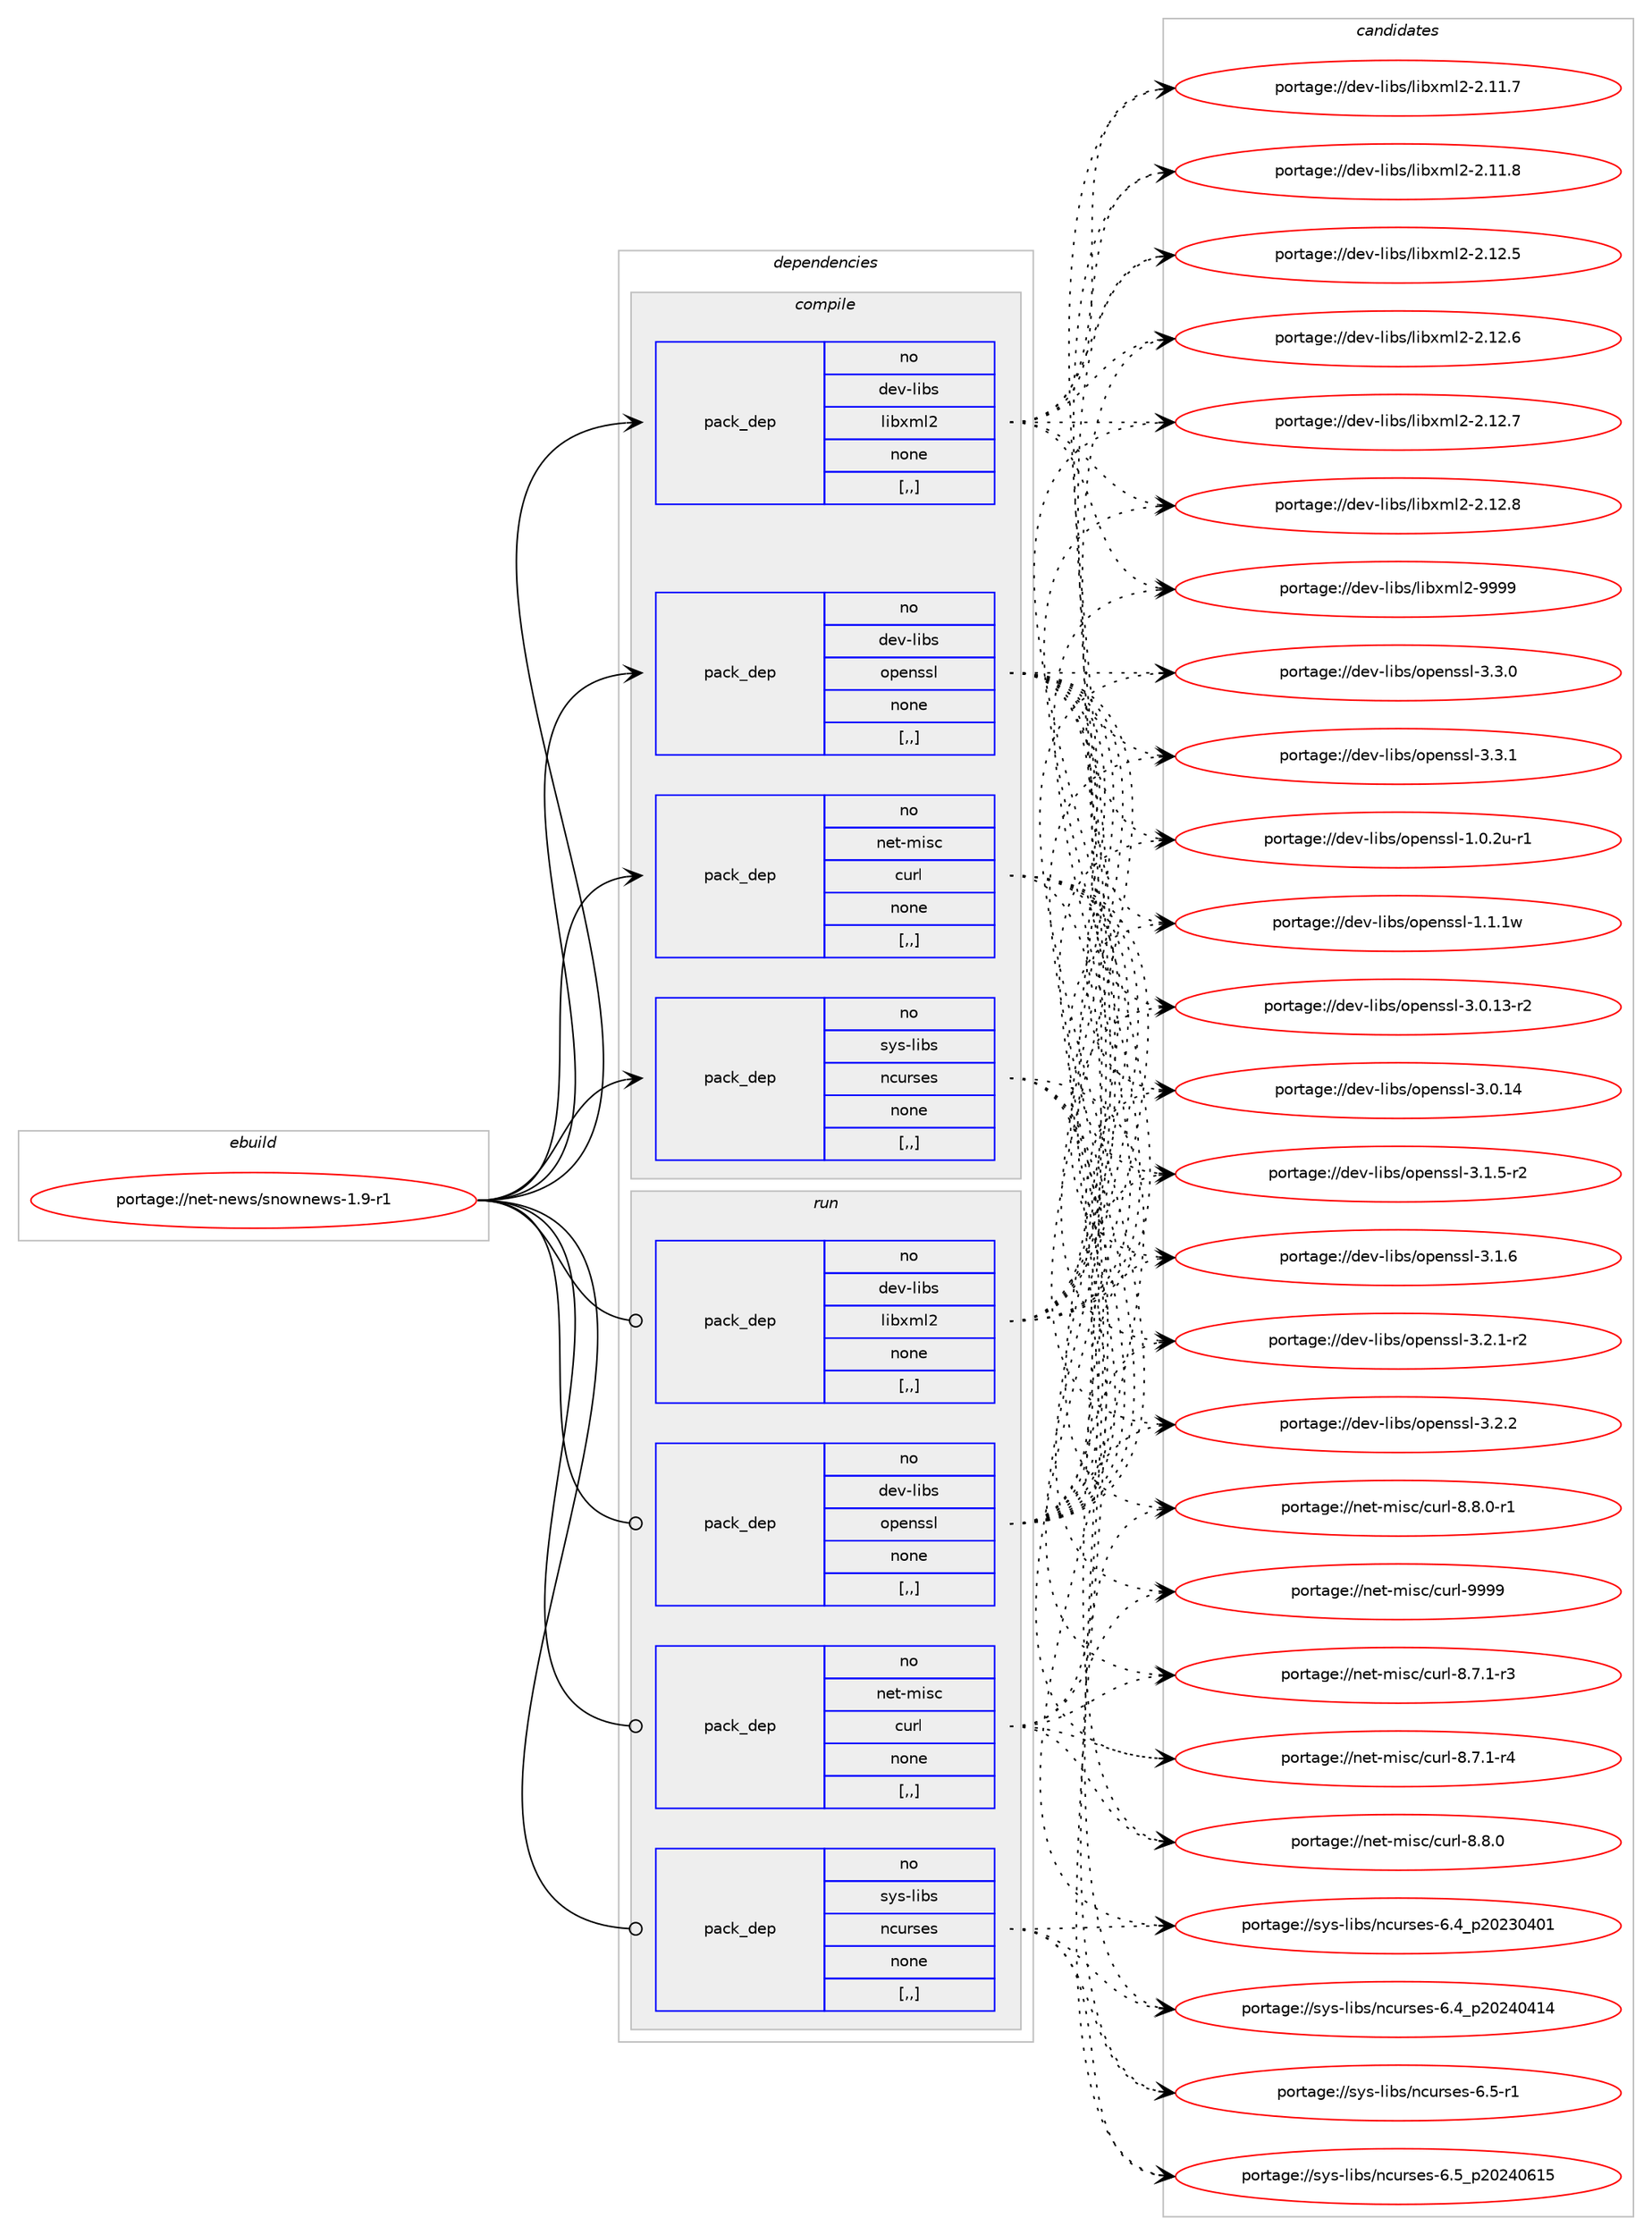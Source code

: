 digraph prolog {

# *************
# Graph options
# *************

newrank=true;
concentrate=true;
compound=true;
graph [rankdir=LR,fontname=Helvetica,fontsize=10,ranksep=1.5];#, ranksep=2.5, nodesep=0.2];
edge  [arrowhead=vee];
node  [fontname=Helvetica,fontsize=10];

# **********
# The ebuild
# **********

subgraph cluster_leftcol {
color=gray;
rank=same;
label=<<i>ebuild</i>>;
id [label="portage://net-news/snownews-1.9-r1", color=red, width=4, href="../net-news/snownews-1.9-r1.svg"];
}

# ****************
# The dependencies
# ****************

subgraph cluster_midcol {
color=gray;
label=<<i>dependencies</i>>;
subgraph cluster_compile {
fillcolor="#eeeeee";
style=filled;
label=<<i>compile</i>>;
subgraph pack270345 {
dependency370665 [label=<<TABLE BORDER="0" CELLBORDER="1" CELLSPACING="0" CELLPADDING="4" WIDTH="220"><TR><TD ROWSPAN="6" CELLPADDING="30">pack_dep</TD></TR><TR><TD WIDTH="110">no</TD></TR><TR><TD>dev-libs</TD></TR><TR><TD>libxml2</TD></TR><TR><TD>none</TD></TR><TR><TD>[,,]</TD></TR></TABLE>>, shape=none, color=blue];
}
id:e -> dependency370665:w [weight=20,style="solid",arrowhead="vee"];
subgraph pack270346 {
dependency370666 [label=<<TABLE BORDER="0" CELLBORDER="1" CELLSPACING="0" CELLPADDING="4" WIDTH="220"><TR><TD ROWSPAN="6" CELLPADDING="30">pack_dep</TD></TR><TR><TD WIDTH="110">no</TD></TR><TR><TD>dev-libs</TD></TR><TR><TD>openssl</TD></TR><TR><TD>none</TD></TR><TR><TD>[,,]</TD></TR></TABLE>>, shape=none, color=blue];
}
id:e -> dependency370666:w [weight=20,style="solid",arrowhead="vee"];
subgraph pack270347 {
dependency370667 [label=<<TABLE BORDER="0" CELLBORDER="1" CELLSPACING="0" CELLPADDING="4" WIDTH="220"><TR><TD ROWSPAN="6" CELLPADDING="30">pack_dep</TD></TR><TR><TD WIDTH="110">no</TD></TR><TR><TD>net-misc</TD></TR><TR><TD>curl</TD></TR><TR><TD>none</TD></TR><TR><TD>[,,]</TD></TR></TABLE>>, shape=none, color=blue];
}
id:e -> dependency370667:w [weight=20,style="solid",arrowhead="vee"];
subgraph pack270348 {
dependency370668 [label=<<TABLE BORDER="0" CELLBORDER="1" CELLSPACING="0" CELLPADDING="4" WIDTH="220"><TR><TD ROWSPAN="6" CELLPADDING="30">pack_dep</TD></TR><TR><TD WIDTH="110">no</TD></TR><TR><TD>sys-libs</TD></TR><TR><TD>ncurses</TD></TR><TR><TD>none</TD></TR><TR><TD>[,,]</TD></TR></TABLE>>, shape=none, color=blue];
}
id:e -> dependency370668:w [weight=20,style="solid",arrowhead="vee"];
}
subgraph cluster_compileandrun {
fillcolor="#eeeeee";
style=filled;
label=<<i>compile and run</i>>;
}
subgraph cluster_run {
fillcolor="#eeeeee";
style=filled;
label=<<i>run</i>>;
subgraph pack270349 {
dependency370669 [label=<<TABLE BORDER="0" CELLBORDER="1" CELLSPACING="0" CELLPADDING="4" WIDTH="220"><TR><TD ROWSPAN="6" CELLPADDING="30">pack_dep</TD></TR><TR><TD WIDTH="110">no</TD></TR><TR><TD>dev-libs</TD></TR><TR><TD>libxml2</TD></TR><TR><TD>none</TD></TR><TR><TD>[,,]</TD></TR></TABLE>>, shape=none, color=blue];
}
id:e -> dependency370669:w [weight=20,style="solid",arrowhead="odot"];
subgraph pack270350 {
dependency370670 [label=<<TABLE BORDER="0" CELLBORDER="1" CELLSPACING="0" CELLPADDING="4" WIDTH="220"><TR><TD ROWSPAN="6" CELLPADDING="30">pack_dep</TD></TR><TR><TD WIDTH="110">no</TD></TR><TR><TD>dev-libs</TD></TR><TR><TD>openssl</TD></TR><TR><TD>none</TD></TR><TR><TD>[,,]</TD></TR></TABLE>>, shape=none, color=blue];
}
id:e -> dependency370670:w [weight=20,style="solid",arrowhead="odot"];
subgraph pack270351 {
dependency370671 [label=<<TABLE BORDER="0" CELLBORDER="1" CELLSPACING="0" CELLPADDING="4" WIDTH="220"><TR><TD ROWSPAN="6" CELLPADDING="30">pack_dep</TD></TR><TR><TD WIDTH="110">no</TD></TR><TR><TD>net-misc</TD></TR><TR><TD>curl</TD></TR><TR><TD>none</TD></TR><TR><TD>[,,]</TD></TR></TABLE>>, shape=none, color=blue];
}
id:e -> dependency370671:w [weight=20,style="solid",arrowhead="odot"];
subgraph pack270352 {
dependency370672 [label=<<TABLE BORDER="0" CELLBORDER="1" CELLSPACING="0" CELLPADDING="4" WIDTH="220"><TR><TD ROWSPAN="6" CELLPADDING="30">pack_dep</TD></TR><TR><TD WIDTH="110">no</TD></TR><TR><TD>sys-libs</TD></TR><TR><TD>ncurses</TD></TR><TR><TD>none</TD></TR><TR><TD>[,,]</TD></TR></TABLE>>, shape=none, color=blue];
}
id:e -> dependency370672:w [weight=20,style="solid",arrowhead="odot"];
}
}

# **************
# The candidates
# **************

subgraph cluster_choices {
rank=same;
color=gray;
label=<<i>candidates</i>>;

subgraph choice270345 {
color=black;
nodesep=1;
choice100101118451081059811547108105981201091085045504649494655 [label="portage://dev-libs/libxml2-2.11.7", color=red, width=4,href="../dev-libs/libxml2-2.11.7.svg"];
choice100101118451081059811547108105981201091085045504649494656 [label="portage://dev-libs/libxml2-2.11.8", color=red, width=4,href="../dev-libs/libxml2-2.11.8.svg"];
choice100101118451081059811547108105981201091085045504649504653 [label="portage://dev-libs/libxml2-2.12.5", color=red, width=4,href="../dev-libs/libxml2-2.12.5.svg"];
choice100101118451081059811547108105981201091085045504649504654 [label="portage://dev-libs/libxml2-2.12.6", color=red, width=4,href="../dev-libs/libxml2-2.12.6.svg"];
choice100101118451081059811547108105981201091085045504649504655 [label="portage://dev-libs/libxml2-2.12.7", color=red, width=4,href="../dev-libs/libxml2-2.12.7.svg"];
choice100101118451081059811547108105981201091085045504649504656 [label="portage://dev-libs/libxml2-2.12.8", color=red, width=4,href="../dev-libs/libxml2-2.12.8.svg"];
choice10010111845108105981154710810598120109108504557575757 [label="portage://dev-libs/libxml2-9999", color=red, width=4,href="../dev-libs/libxml2-9999.svg"];
dependency370665:e -> choice100101118451081059811547108105981201091085045504649494655:w [style=dotted,weight="100"];
dependency370665:e -> choice100101118451081059811547108105981201091085045504649494656:w [style=dotted,weight="100"];
dependency370665:e -> choice100101118451081059811547108105981201091085045504649504653:w [style=dotted,weight="100"];
dependency370665:e -> choice100101118451081059811547108105981201091085045504649504654:w [style=dotted,weight="100"];
dependency370665:e -> choice100101118451081059811547108105981201091085045504649504655:w [style=dotted,weight="100"];
dependency370665:e -> choice100101118451081059811547108105981201091085045504649504656:w [style=dotted,weight="100"];
dependency370665:e -> choice10010111845108105981154710810598120109108504557575757:w [style=dotted,weight="100"];
}
subgraph choice270346 {
color=black;
nodesep=1;
choice1001011184510810598115471111121011101151151084549464846501174511449 [label="portage://dev-libs/openssl-1.0.2u-r1", color=red, width=4,href="../dev-libs/openssl-1.0.2u-r1.svg"];
choice100101118451081059811547111112101110115115108454946494649119 [label="portage://dev-libs/openssl-1.1.1w", color=red, width=4,href="../dev-libs/openssl-1.1.1w.svg"];
choice100101118451081059811547111112101110115115108455146484649514511450 [label="portage://dev-libs/openssl-3.0.13-r2", color=red, width=4,href="../dev-libs/openssl-3.0.13-r2.svg"];
choice10010111845108105981154711111210111011511510845514648464952 [label="portage://dev-libs/openssl-3.0.14", color=red, width=4,href="../dev-libs/openssl-3.0.14.svg"];
choice1001011184510810598115471111121011101151151084551464946534511450 [label="portage://dev-libs/openssl-3.1.5-r2", color=red, width=4,href="../dev-libs/openssl-3.1.5-r2.svg"];
choice100101118451081059811547111112101110115115108455146494654 [label="portage://dev-libs/openssl-3.1.6", color=red, width=4,href="../dev-libs/openssl-3.1.6.svg"];
choice1001011184510810598115471111121011101151151084551465046494511450 [label="portage://dev-libs/openssl-3.2.1-r2", color=red, width=4,href="../dev-libs/openssl-3.2.1-r2.svg"];
choice100101118451081059811547111112101110115115108455146504650 [label="portage://dev-libs/openssl-3.2.2", color=red, width=4,href="../dev-libs/openssl-3.2.2.svg"];
choice100101118451081059811547111112101110115115108455146514648 [label="portage://dev-libs/openssl-3.3.0", color=red, width=4,href="../dev-libs/openssl-3.3.0.svg"];
choice100101118451081059811547111112101110115115108455146514649 [label="portage://dev-libs/openssl-3.3.1", color=red, width=4,href="../dev-libs/openssl-3.3.1.svg"];
dependency370666:e -> choice1001011184510810598115471111121011101151151084549464846501174511449:w [style=dotted,weight="100"];
dependency370666:e -> choice100101118451081059811547111112101110115115108454946494649119:w [style=dotted,weight="100"];
dependency370666:e -> choice100101118451081059811547111112101110115115108455146484649514511450:w [style=dotted,weight="100"];
dependency370666:e -> choice10010111845108105981154711111210111011511510845514648464952:w [style=dotted,weight="100"];
dependency370666:e -> choice1001011184510810598115471111121011101151151084551464946534511450:w [style=dotted,weight="100"];
dependency370666:e -> choice100101118451081059811547111112101110115115108455146494654:w [style=dotted,weight="100"];
dependency370666:e -> choice1001011184510810598115471111121011101151151084551465046494511450:w [style=dotted,weight="100"];
dependency370666:e -> choice100101118451081059811547111112101110115115108455146504650:w [style=dotted,weight="100"];
dependency370666:e -> choice100101118451081059811547111112101110115115108455146514648:w [style=dotted,weight="100"];
dependency370666:e -> choice100101118451081059811547111112101110115115108455146514649:w [style=dotted,weight="100"];
}
subgraph choice270347 {
color=black;
nodesep=1;
choice110101116451091051159947991171141084556465546494511451 [label="portage://net-misc/curl-8.7.1-r3", color=red, width=4,href="../net-misc/curl-8.7.1-r3.svg"];
choice110101116451091051159947991171141084556465546494511452 [label="portage://net-misc/curl-8.7.1-r4", color=red, width=4,href="../net-misc/curl-8.7.1-r4.svg"];
choice11010111645109105115994799117114108455646564648 [label="portage://net-misc/curl-8.8.0", color=red, width=4,href="../net-misc/curl-8.8.0.svg"];
choice110101116451091051159947991171141084556465646484511449 [label="portage://net-misc/curl-8.8.0-r1", color=red, width=4,href="../net-misc/curl-8.8.0-r1.svg"];
choice110101116451091051159947991171141084557575757 [label="portage://net-misc/curl-9999", color=red, width=4,href="../net-misc/curl-9999.svg"];
dependency370667:e -> choice110101116451091051159947991171141084556465546494511451:w [style=dotted,weight="100"];
dependency370667:e -> choice110101116451091051159947991171141084556465546494511452:w [style=dotted,weight="100"];
dependency370667:e -> choice11010111645109105115994799117114108455646564648:w [style=dotted,weight="100"];
dependency370667:e -> choice110101116451091051159947991171141084556465646484511449:w [style=dotted,weight="100"];
dependency370667:e -> choice110101116451091051159947991171141084557575757:w [style=dotted,weight="100"];
}
subgraph choice270348 {
color=black;
nodesep=1;
choice1151211154510810598115471109911711411510111545544652951125048505148524849 [label="portage://sys-libs/ncurses-6.4_p20230401", color=red, width=4,href="../sys-libs/ncurses-6.4_p20230401.svg"];
choice1151211154510810598115471109911711411510111545544652951125048505248524952 [label="portage://sys-libs/ncurses-6.4_p20240414", color=red, width=4,href="../sys-libs/ncurses-6.4_p20240414.svg"];
choice11512111545108105981154711099117114115101115455446534511449 [label="portage://sys-libs/ncurses-6.5-r1", color=red, width=4,href="../sys-libs/ncurses-6.5-r1.svg"];
choice1151211154510810598115471109911711411510111545544653951125048505248544953 [label="portage://sys-libs/ncurses-6.5_p20240615", color=red, width=4,href="../sys-libs/ncurses-6.5_p20240615.svg"];
dependency370668:e -> choice1151211154510810598115471109911711411510111545544652951125048505148524849:w [style=dotted,weight="100"];
dependency370668:e -> choice1151211154510810598115471109911711411510111545544652951125048505248524952:w [style=dotted,weight="100"];
dependency370668:e -> choice11512111545108105981154711099117114115101115455446534511449:w [style=dotted,weight="100"];
dependency370668:e -> choice1151211154510810598115471109911711411510111545544653951125048505248544953:w [style=dotted,weight="100"];
}
subgraph choice270349 {
color=black;
nodesep=1;
choice100101118451081059811547108105981201091085045504649494655 [label="portage://dev-libs/libxml2-2.11.7", color=red, width=4,href="../dev-libs/libxml2-2.11.7.svg"];
choice100101118451081059811547108105981201091085045504649494656 [label="portage://dev-libs/libxml2-2.11.8", color=red, width=4,href="../dev-libs/libxml2-2.11.8.svg"];
choice100101118451081059811547108105981201091085045504649504653 [label="portage://dev-libs/libxml2-2.12.5", color=red, width=4,href="../dev-libs/libxml2-2.12.5.svg"];
choice100101118451081059811547108105981201091085045504649504654 [label="portage://dev-libs/libxml2-2.12.6", color=red, width=4,href="../dev-libs/libxml2-2.12.6.svg"];
choice100101118451081059811547108105981201091085045504649504655 [label="portage://dev-libs/libxml2-2.12.7", color=red, width=4,href="../dev-libs/libxml2-2.12.7.svg"];
choice100101118451081059811547108105981201091085045504649504656 [label="portage://dev-libs/libxml2-2.12.8", color=red, width=4,href="../dev-libs/libxml2-2.12.8.svg"];
choice10010111845108105981154710810598120109108504557575757 [label="portage://dev-libs/libxml2-9999", color=red, width=4,href="../dev-libs/libxml2-9999.svg"];
dependency370669:e -> choice100101118451081059811547108105981201091085045504649494655:w [style=dotted,weight="100"];
dependency370669:e -> choice100101118451081059811547108105981201091085045504649494656:w [style=dotted,weight="100"];
dependency370669:e -> choice100101118451081059811547108105981201091085045504649504653:w [style=dotted,weight="100"];
dependency370669:e -> choice100101118451081059811547108105981201091085045504649504654:w [style=dotted,weight="100"];
dependency370669:e -> choice100101118451081059811547108105981201091085045504649504655:w [style=dotted,weight="100"];
dependency370669:e -> choice100101118451081059811547108105981201091085045504649504656:w [style=dotted,weight="100"];
dependency370669:e -> choice10010111845108105981154710810598120109108504557575757:w [style=dotted,weight="100"];
}
subgraph choice270350 {
color=black;
nodesep=1;
choice1001011184510810598115471111121011101151151084549464846501174511449 [label="portage://dev-libs/openssl-1.0.2u-r1", color=red, width=4,href="../dev-libs/openssl-1.0.2u-r1.svg"];
choice100101118451081059811547111112101110115115108454946494649119 [label="portage://dev-libs/openssl-1.1.1w", color=red, width=4,href="../dev-libs/openssl-1.1.1w.svg"];
choice100101118451081059811547111112101110115115108455146484649514511450 [label="portage://dev-libs/openssl-3.0.13-r2", color=red, width=4,href="../dev-libs/openssl-3.0.13-r2.svg"];
choice10010111845108105981154711111210111011511510845514648464952 [label="portage://dev-libs/openssl-3.0.14", color=red, width=4,href="../dev-libs/openssl-3.0.14.svg"];
choice1001011184510810598115471111121011101151151084551464946534511450 [label="portage://dev-libs/openssl-3.1.5-r2", color=red, width=4,href="../dev-libs/openssl-3.1.5-r2.svg"];
choice100101118451081059811547111112101110115115108455146494654 [label="portage://dev-libs/openssl-3.1.6", color=red, width=4,href="../dev-libs/openssl-3.1.6.svg"];
choice1001011184510810598115471111121011101151151084551465046494511450 [label="portage://dev-libs/openssl-3.2.1-r2", color=red, width=4,href="../dev-libs/openssl-3.2.1-r2.svg"];
choice100101118451081059811547111112101110115115108455146504650 [label="portage://dev-libs/openssl-3.2.2", color=red, width=4,href="../dev-libs/openssl-3.2.2.svg"];
choice100101118451081059811547111112101110115115108455146514648 [label="portage://dev-libs/openssl-3.3.0", color=red, width=4,href="../dev-libs/openssl-3.3.0.svg"];
choice100101118451081059811547111112101110115115108455146514649 [label="portage://dev-libs/openssl-3.3.1", color=red, width=4,href="../dev-libs/openssl-3.3.1.svg"];
dependency370670:e -> choice1001011184510810598115471111121011101151151084549464846501174511449:w [style=dotted,weight="100"];
dependency370670:e -> choice100101118451081059811547111112101110115115108454946494649119:w [style=dotted,weight="100"];
dependency370670:e -> choice100101118451081059811547111112101110115115108455146484649514511450:w [style=dotted,weight="100"];
dependency370670:e -> choice10010111845108105981154711111210111011511510845514648464952:w [style=dotted,weight="100"];
dependency370670:e -> choice1001011184510810598115471111121011101151151084551464946534511450:w [style=dotted,weight="100"];
dependency370670:e -> choice100101118451081059811547111112101110115115108455146494654:w [style=dotted,weight="100"];
dependency370670:e -> choice1001011184510810598115471111121011101151151084551465046494511450:w [style=dotted,weight="100"];
dependency370670:e -> choice100101118451081059811547111112101110115115108455146504650:w [style=dotted,weight="100"];
dependency370670:e -> choice100101118451081059811547111112101110115115108455146514648:w [style=dotted,weight="100"];
dependency370670:e -> choice100101118451081059811547111112101110115115108455146514649:w [style=dotted,weight="100"];
}
subgraph choice270351 {
color=black;
nodesep=1;
choice110101116451091051159947991171141084556465546494511451 [label="portage://net-misc/curl-8.7.1-r3", color=red, width=4,href="../net-misc/curl-8.7.1-r3.svg"];
choice110101116451091051159947991171141084556465546494511452 [label="portage://net-misc/curl-8.7.1-r4", color=red, width=4,href="../net-misc/curl-8.7.1-r4.svg"];
choice11010111645109105115994799117114108455646564648 [label="portage://net-misc/curl-8.8.0", color=red, width=4,href="../net-misc/curl-8.8.0.svg"];
choice110101116451091051159947991171141084556465646484511449 [label="portage://net-misc/curl-8.8.0-r1", color=red, width=4,href="../net-misc/curl-8.8.0-r1.svg"];
choice110101116451091051159947991171141084557575757 [label="portage://net-misc/curl-9999", color=red, width=4,href="../net-misc/curl-9999.svg"];
dependency370671:e -> choice110101116451091051159947991171141084556465546494511451:w [style=dotted,weight="100"];
dependency370671:e -> choice110101116451091051159947991171141084556465546494511452:w [style=dotted,weight="100"];
dependency370671:e -> choice11010111645109105115994799117114108455646564648:w [style=dotted,weight="100"];
dependency370671:e -> choice110101116451091051159947991171141084556465646484511449:w [style=dotted,weight="100"];
dependency370671:e -> choice110101116451091051159947991171141084557575757:w [style=dotted,weight="100"];
}
subgraph choice270352 {
color=black;
nodesep=1;
choice1151211154510810598115471109911711411510111545544652951125048505148524849 [label="portage://sys-libs/ncurses-6.4_p20230401", color=red, width=4,href="../sys-libs/ncurses-6.4_p20230401.svg"];
choice1151211154510810598115471109911711411510111545544652951125048505248524952 [label="portage://sys-libs/ncurses-6.4_p20240414", color=red, width=4,href="../sys-libs/ncurses-6.4_p20240414.svg"];
choice11512111545108105981154711099117114115101115455446534511449 [label="portage://sys-libs/ncurses-6.5-r1", color=red, width=4,href="../sys-libs/ncurses-6.5-r1.svg"];
choice1151211154510810598115471109911711411510111545544653951125048505248544953 [label="portage://sys-libs/ncurses-6.5_p20240615", color=red, width=4,href="../sys-libs/ncurses-6.5_p20240615.svg"];
dependency370672:e -> choice1151211154510810598115471109911711411510111545544652951125048505148524849:w [style=dotted,weight="100"];
dependency370672:e -> choice1151211154510810598115471109911711411510111545544652951125048505248524952:w [style=dotted,weight="100"];
dependency370672:e -> choice11512111545108105981154711099117114115101115455446534511449:w [style=dotted,weight="100"];
dependency370672:e -> choice1151211154510810598115471109911711411510111545544653951125048505248544953:w [style=dotted,weight="100"];
}
}

}
